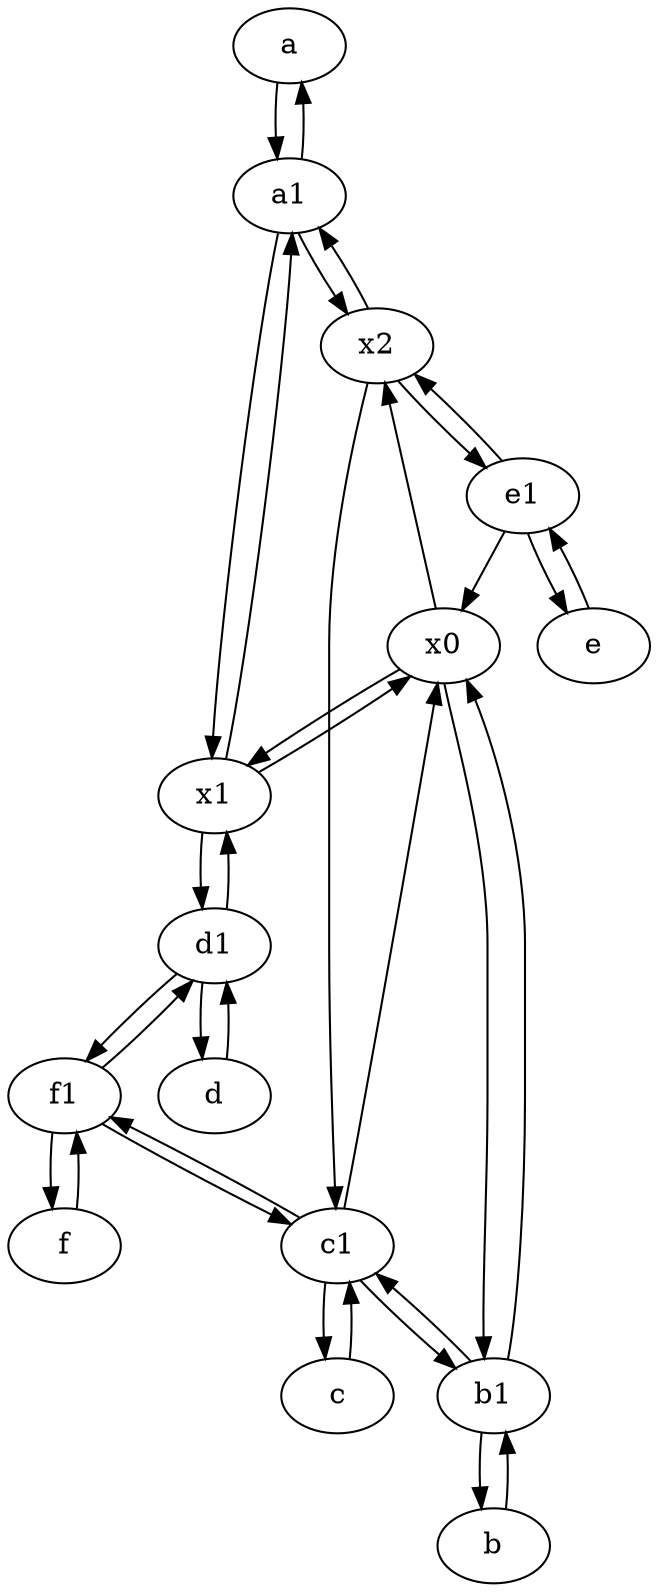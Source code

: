 digraph  {
	a [pos="40,10!"];
	c [pos="20,10!"];
	x1;
	f [pos="15,45!"];
	x0;
	e1 [pos="25,45!"];
	f1;
	e [pos="30,50!"];
	d [pos="20,30!"];
	c1 [pos="30,15!"];
	b [pos="50,20!"];
	x2;
	d1 [pos="25,30!"];
	a1 [pos="40,15!"];
	b1 [pos="45,20!"];
	c1 -> x0;
	f1 -> c1;
	c1 -> f1;
	c -> c1;
	x1 -> x0;
	f1 -> f;
	x1 -> a1;
	a1 -> x1;
	b1 -> b;
	d1 -> d;
	x0 -> x1;
	x0 -> x2;
	b1 -> x0;
	a -> a1;
	e -> e1;
	c1 -> b1;
	e1 -> e;
	a1 -> x2;
	x1 -> d1;
	d1 -> f1;
	a1 -> a;
	e1 -> x0;
	b -> b1;
	e1 -> x2;
	x0 -> b1;
	f -> f1;
	d1 -> x1;
	x2 -> a1;
	x2 -> e1;
	x2 -> c1;
	d -> d1;
	b1 -> c1;
	f1 -> d1;
	c1 -> c;

	}